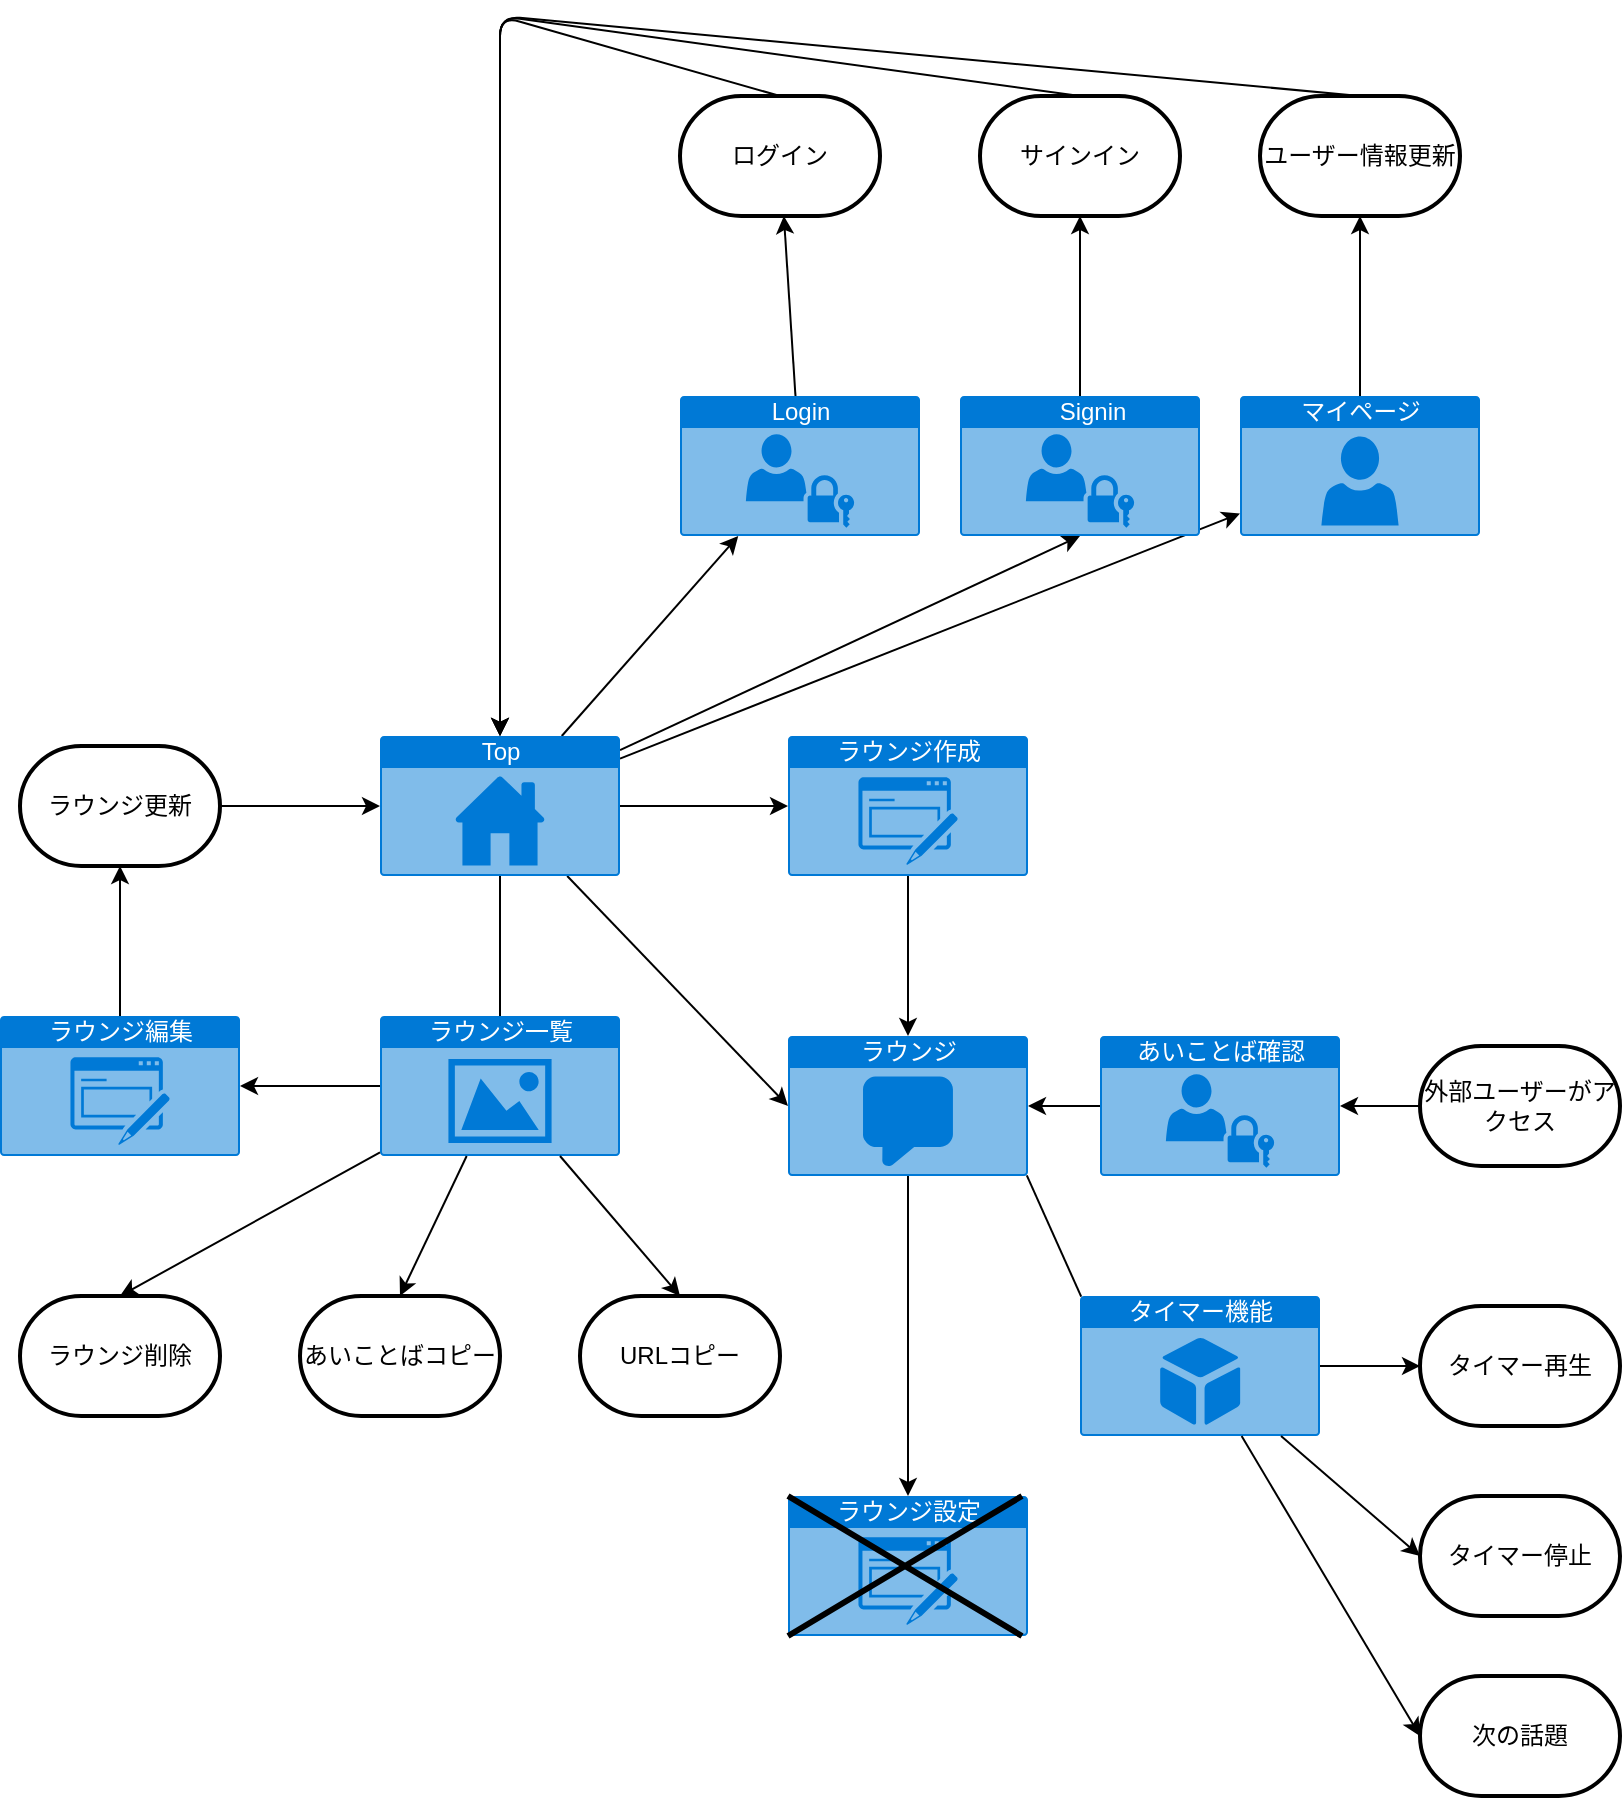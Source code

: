 <mxfile>
    <diagram id="PcQdKORbiFSHubAE3-JY" name="ページ1">
        <mxGraphModel dx="1290" dy="881" grid="1" gridSize="10" guides="1" tooltips="1" connect="1" arrows="1" fold="1" page="1" pageScale="1" pageWidth="827" pageHeight="1169" math="0" shadow="0">
            <root>
                <mxCell id="0"/>
                <mxCell id="1" parent="0"/>
                <mxCell id="9" value="" style="edgeStyle=none;html=1;entryX=0.5;entryY=1;entryDx=0;entryDy=0;entryPerimeter=0;" parent="1" source="2" target="12" edge="1">
                    <mxGeometry relative="1" as="geometry"/>
                </mxCell>
                <mxCell id="11" value="" style="edgeStyle=none;html=1;" parent="1" source="2" target="10" edge="1">
                    <mxGeometry relative="1" as="geometry"/>
                </mxCell>
                <mxCell id="13" value="" style="edgeStyle=none;html=1;" parent="1" source="2" target="8" edge="1">
                    <mxGeometry relative="1" as="geometry"/>
                </mxCell>
                <mxCell id="16" value="" style="edgeStyle=none;html=1;" parent="1" source="2" target="15" edge="1">
                    <mxGeometry relative="1" as="geometry"/>
                </mxCell>
                <mxCell id="29" value="" style="edgeStyle=none;html=1;entryX=0;entryY=0.5;entryDx=0;entryDy=0;entryPerimeter=0;" parent="1" source="2" target="19" edge="1">
                    <mxGeometry relative="1" as="geometry"/>
                </mxCell>
                <mxCell id="60" value="" style="edgeStyle=none;html=1;startArrow=none;startFill=0;endArrow=none;endFill=0;" parent="1" source="2" target="59" edge="1">
                    <mxGeometry relative="1" as="geometry"/>
                </mxCell>
                <mxCell id="2" value="Top" style="html=1;strokeColor=none;fillColor=#0079D6;labelPosition=center;verticalLabelPosition=middle;verticalAlign=top;align=center;fontSize=12;outlineConnect=0;spacingTop=-6;fontColor=#FFFFFF;sketch=0;shape=mxgraph.sitemap.home;" parent="1" vertex="1">
                    <mxGeometry x="199" y="400" width="120" height="70" as="geometry"/>
                </mxCell>
                <mxCell id="26" value="" style="edgeStyle=none;html=1;" parent="1" source="8" target="22" edge="1">
                    <mxGeometry relative="1" as="geometry"/>
                </mxCell>
                <mxCell id="8" value="Login" style="html=1;strokeColor=none;fillColor=#0079D6;labelPosition=center;verticalLabelPosition=middle;verticalAlign=top;align=center;fontSize=12;outlineConnect=0;spacingTop=-6;fontColor=#FFFFFF;sketch=0;shape=mxgraph.sitemap.login;" parent="1" vertex="1">
                    <mxGeometry x="349" y="230" width="120" height="70" as="geometry"/>
                </mxCell>
                <mxCell id="27" value="" style="edgeStyle=none;html=1;" parent="1" source="10" target="24" edge="1">
                    <mxGeometry relative="1" as="geometry"/>
                </mxCell>
                <mxCell id="10" value="マイページ" style="html=1;strokeColor=none;fillColor=#0079D6;labelPosition=center;verticalLabelPosition=middle;verticalAlign=top;align=center;fontSize=12;outlineConnect=0;spacingTop=-6;fontColor=#FFFFFF;sketch=0;shape=mxgraph.sitemap.profile;" parent="1" vertex="1">
                    <mxGeometry x="629" y="230" width="120" height="70" as="geometry"/>
                </mxCell>
                <mxCell id="25" value="" style="edgeStyle=none;html=1;" parent="1" source="12" target="23" edge="1">
                    <mxGeometry relative="1" as="geometry"/>
                </mxCell>
                <mxCell id="12" value="　Signin" style="html=1;strokeColor=none;fillColor=#0079D6;labelPosition=center;verticalLabelPosition=middle;verticalAlign=top;align=center;fontSize=12;outlineConnect=0;spacingTop=-6;fontColor=#FFFFFF;sketch=0;shape=mxgraph.sitemap.login;" parent="1" vertex="1">
                    <mxGeometry x="489" y="230" width="120" height="70" as="geometry"/>
                </mxCell>
                <mxCell id="18" value="" style="edgeStyle=none;html=1;entryX=0.5;entryY=0;entryDx=0;entryDy=0;entryPerimeter=0;" parent="1" source="15" target="19" edge="1">
                    <mxGeometry relative="1" as="geometry">
                        <mxPoint x="463" y="550" as="targetPoint"/>
                    </mxGeometry>
                </mxCell>
                <mxCell id="15" value="ラウンジ作成" style="html=1;strokeColor=none;fillColor=#0079D6;labelPosition=center;verticalLabelPosition=middle;verticalAlign=top;align=center;fontSize=12;outlineConnect=0;spacingTop=-6;fontColor=#FFFFFF;sketch=0;shape=mxgraph.sitemap.form;" parent="1" vertex="1">
                    <mxGeometry x="403" y="400" width="120" height="70" as="geometry"/>
                </mxCell>
                <mxCell id="21" value="" style="edgeStyle=none;html=1;" parent="1" source="19" target="20" edge="1">
                    <mxGeometry relative="1" as="geometry"/>
                </mxCell>
                <mxCell id="19" value="ラウンジ" style="html=1;strokeColor=none;fillColor=#0079D6;labelPosition=center;verticalLabelPosition=middle;verticalAlign=top;align=center;fontSize=12;outlineConnect=0;spacingTop=-6;fontColor=#FFFFFF;sketch=0;shape=mxgraph.sitemap.chat;" parent="1" vertex="1">
                    <mxGeometry x="403" y="550" width="120" height="70" as="geometry"/>
                </mxCell>
                <mxCell id="20" value="ラウンジ設定" style="html=1;strokeColor=none;fillColor=#0079D6;labelPosition=center;verticalLabelPosition=middle;verticalAlign=top;align=center;fontSize=12;outlineConnect=0;spacingTop=-6;fontColor=#FFFFFF;sketch=0;shape=mxgraph.sitemap.form;" parent="1" vertex="1">
                    <mxGeometry x="403" y="780" width="120" height="70" as="geometry"/>
                </mxCell>
                <mxCell id="22" value="ログイン" style="strokeWidth=2;html=1;shape=mxgraph.flowchart.terminator;whiteSpace=wrap;" parent="1" vertex="1">
                    <mxGeometry x="349" y="80" width="100" height="60" as="geometry"/>
                </mxCell>
                <mxCell id="23" value="サインイン" style="strokeWidth=2;html=1;shape=mxgraph.flowchart.terminator;whiteSpace=wrap;" parent="1" vertex="1">
                    <mxGeometry x="499" y="80" width="100" height="60" as="geometry"/>
                </mxCell>
                <mxCell id="24" value="ユーザー情報更新" style="strokeWidth=2;html=1;shape=mxgraph.flowchart.terminator;whiteSpace=wrap;" parent="1" vertex="1">
                    <mxGeometry x="639" y="80" width="100" height="60" as="geometry"/>
                </mxCell>
                <mxCell id="51" value="" style="edgeStyle=none;html=1;startArrow=none;startFill=0;" parent="1" source="30" target="50" edge="1">
                    <mxGeometry relative="1" as="geometry"/>
                </mxCell>
                <mxCell id="30" value="ラウンジ編集" style="html=1;strokeColor=none;fillColor=#0079D6;labelPosition=center;verticalLabelPosition=middle;verticalAlign=top;align=center;fontSize=12;outlineConnect=0;spacingTop=-6;fontColor=#FFFFFF;sketch=0;shape=mxgraph.sitemap.form;" parent="1" vertex="1">
                    <mxGeometry x="9" y="540" width="120" height="70" as="geometry"/>
                </mxCell>
                <mxCell id="36" value="" style="edgeStyle=none;html=1;" parent="1" source="33" target="35" edge="1">
                    <mxGeometry relative="1" as="geometry"/>
                </mxCell>
                <mxCell id="33" value="外部ユーザーがアクセス" style="strokeWidth=2;html=1;shape=mxgraph.flowchart.terminator;whiteSpace=wrap;" parent="1" vertex="1">
                    <mxGeometry x="719" y="555" width="100" height="60" as="geometry"/>
                </mxCell>
                <mxCell id="37" value="" style="edgeStyle=none;html=1;" parent="1" source="35" target="19" edge="1">
                    <mxGeometry relative="1" as="geometry"/>
                </mxCell>
                <mxCell id="35" value="あいことば確認" style="html=1;strokeColor=none;fillColor=#0079D6;labelPosition=center;verticalLabelPosition=middle;verticalAlign=top;align=center;fontSize=12;outlineConnect=0;spacingTop=-6;fontColor=#FFFFFF;sketch=0;shape=mxgraph.sitemap.login;" parent="1" vertex="1">
                    <mxGeometry x="559" y="550" width="120" height="70" as="geometry"/>
                </mxCell>
                <mxCell id="39" value="" style="endArrow=none;html=1;entryX=0.995;entryY=0.995;entryDx=0;entryDy=0;entryPerimeter=0;exitX=0.005;exitY=0.005;exitDx=0;exitDy=0;exitPerimeter=0;" parent="1" source="40" target="19" edge="1">
                    <mxGeometry width="50" height="50" relative="1" as="geometry">
                        <mxPoint x="579.6" y="700.35" as="sourcePoint"/>
                        <mxPoint x="739" y="510" as="targetPoint"/>
                    </mxGeometry>
                </mxCell>
                <mxCell id="56" value="" style="edgeStyle=none;html=1;startArrow=none;startFill=0;" parent="1" source="40" target="53" edge="1">
                    <mxGeometry relative="1" as="geometry"/>
                </mxCell>
                <mxCell id="40" value="タイマー機能" style="html=1;strokeColor=none;fillColor=#0079D6;labelPosition=center;verticalLabelPosition=middle;verticalAlign=top;align=center;fontSize=12;outlineConnect=0;spacingTop=-6;fontColor=#FFFFFF;sketch=0;shape=mxgraph.sitemap.products;" parent="1" vertex="1">
                    <mxGeometry x="549" y="680" width="120" height="70" as="geometry"/>
                </mxCell>
                <mxCell id="47" value="" style="endArrow=classic;html=1;exitX=0.5;exitY=0;exitDx=0;exitDy=0;exitPerimeter=0;entryX=0.5;entryY=0;entryDx=0;entryDy=0;entryPerimeter=0;" parent="1" source="22" target="2" edge="1">
                    <mxGeometry width="50" height="50" relative="1" as="geometry">
                        <mxPoint x="399" y="270" as="sourcePoint"/>
                        <mxPoint x="449" y="220" as="targetPoint"/>
                        <Array as="points">
                            <mxPoint x="259" y="40"/>
                        </Array>
                    </mxGeometry>
                </mxCell>
                <mxCell id="48" value="" style="endArrow=classic;html=1;exitX=0.5;exitY=0;exitDx=0;exitDy=0;exitPerimeter=0;entryX=0.5;entryY=0;entryDx=0;entryDy=0;entryPerimeter=0;" parent="1" source="23" target="2" edge="1">
                    <mxGeometry width="50" height="50" relative="1" as="geometry">
                        <mxPoint x="459" y="70" as="sourcePoint"/>
                        <mxPoint x="509" y="20" as="targetPoint"/>
                        <Array as="points">
                            <mxPoint x="259" y="40"/>
                        </Array>
                    </mxGeometry>
                </mxCell>
                <mxCell id="49" value="" style="endArrow=classic;html=1;exitX=0.5;exitY=0;exitDx=0;exitDy=0;exitPerimeter=0;" parent="1" source="24" edge="1">
                    <mxGeometry width="50" height="50" relative="1" as="geometry">
                        <mxPoint x="594" y="50" as="sourcePoint"/>
                        <mxPoint x="259" y="400" as="targetPoint"/>
                        <Array as="points">
                            <mxPoint x="259" y="40"/>
                        </Array>
                    </mxGeometry>
                </mxCell>
                <mxCell id="50" value="ラウンジ更新" style="strokeWidth=2;html=1;shape=mxgraph.flowchart.terminator;whiteSpace=wrap;" parent="1" vertex="1">
                    <mxGeometry x="19" y="405" width="100" height="60" as="geometry"/>
                </mxCell>
                <mxCell id="52" value="" style="endArrow=classic;html=1;entryX=0;entryY=0.5;entryDx=0;entryDy=0;entryPerimeter=0;exitX=1;exitY=0.5;exitDx=0;exitDy=0;exitPerimeter=0;" parent="1" source="50" target="2" edge="1">
                    <mxGeometry width="50" height="50" relative="1" as="geometry">
                        <mxPoint x="-1" y="440" as="sourcePoint"/>
                        <mxPoint x="199" y="480" as="targetPoint"/>
                        <Array as="points"/>
                    </mxGeometry>
                </mxCell>
                <mxCell id="53" value="タイマー再生" style="strokeWidth=2;html=1;shape=mxgraph.flowchart.terminator;whiteSpace=wrap;" parent="1" vertex="1">
                    <mxGeometry x="719" y="685" width="100" height="60" as="geometry"/>
                </mxCell>
                <mxCell id="54" value="タイマー停止" style="strokeWidth=2;html=1;shape=mxgraph.flowchart.terminator;whiteSpace=wrap;" parent="1" vertex="1">
                    <mxGeometry x="719" y="780" width="100" height="60" as="geometry"/>
                </mxCell>
                <mxCell id="55" value="次の話題" style="strokeWidth=2;html=1;shape=mxgraph.flowchart.terminator;whiteSpace=wrap;" parent="1" vertex="1">
                    <mxGeometry x="719" y="870" width="100" height="60" as="geometry"/>
                </mxCell>
                <mxCell id="57" value="" style="edgeStyle=none;html=1;startArrow=none;startFill=0;entryX=0;entryY=0.5;entryDx=0;entryDy=0;entryPerimeter=0;" parent="1" source="40" target="54" edge="1">
                    <mxGeometry relative="1" as="geometry"/>
                </mxCell>
                <mxCell id="58" value="" style="edgeStyle=none;html=1;startArrow=none;startFill=0;entryX=0;entryY=0.5;entryDx=0;entryDy=0;entryPerimeter=0;" parent="1" source="40" target="55" edge="1">
                    <mxGeometry relative="1" as="geometry"/>
                </mxCell>
                <mxCell id="59" value="ラウンジ一覧" style="html=1;strokeColor=none;fillColor=#0079D6;labelPosition=center;verticalLabelPosition=middle;verticalAlign=top;align=center;fontSize=12;outlineConnect=0;spacingTop=-6;fontColor=#FFFFFF;sketch=0;shape=mxgraph.sitemap.photo;" parent="1" vertex="1">
                    <mxGeometry x="199" y="540" width="120" height="70" as="geometry"/>
                </mxCell>
                <mxCell id="62" value="ラウンジ削除" style="strokeWidth=2;html=1;shape=mxgraph.flowchart.terminator;whiteSpace=wrap;" parent="1" vertex="1">
                    <mxGeometry x="19" y="680" width="100" height="60" as="geometry"/>
                </mxCell>
                <mxCell id="63" value="あいことばコピー" style="strokeWidth=2;html=1;shape=mxgraph.flowchart.terminator;whiteSpace=wrap;" parent="1" vertex="1">
                    <mxGeometry x="159" y="680" width="100" height="60" as="geometry"/>
                </mxCell>
                <mxCell id="64" value="URLコピー" style="strokeWidth=2;html=1;shape=mxgraph.flowchart.terminator;whiteSpace=wrap;" parent="1" vertex="1">
                    <mxGeometry x="299" y="680" width="100" height="60" as="geometry"/>
                </mxCell>
                <mxCell id="66" value="" style="endArrow=classic;html=1;" parent="1" source="59" target="30" edge="1">
                    <mxGeometry width="50" height="50" relative="1" as="geometry">
                        <mxPoint x="219" y="670" as="sourcePoint"/>
                        <mxPoint x="269" y="620" as="targetPoint"/>
                    </mxGeometry>
                </mxCell>
                <mxCell id="67" value="" style="endArrow=classic;html=1;entryX=0.5;entryY=0;entryDx=0;entryDy=0;entryPerimeter=0;" parent="1" source="59" target="64" edge="1">
                    <mxGeometry width="50" height="50" relative="1" as="geometry">
                        <mxPoint x="219" y="670" as="sourcePoint"/>
                        <mxPoint x="269" y="620" as="targetPoint"/>
                    </mxGeometry>
                </mxCell>
                <mxCell id="68" value="" style="endArrow=classic;html=1;entryX=0.5;entryY=0;entryDx=0;entryDy=0;entryPerimeter=0;" parent="1" source="59" target="63" edge="1">
                    <mxGeometry width="50" height="50" relative="1" as="geometry">
                        <mxPoint x="219" y="670" as="sourcePoint"/>
                        <mxPoint x="269" y="620" as="targetPoint"/>
                    </mxGeometry>
                </mxCell>
                <mxCell id="69" value="" style="endArrow=classic;html=1;entryX=0.5;entryY=0;entryDx=0;entryDy=0;entryPerimeter=0;" parent="1" source="59" target="62" edge="1">
                    <mxGeometry width="50" height="50" relative="1" as="geometry">
                        <mxPoint x="219" y="670" as="sourcePoint"/>
                        <mxPoint x="269" y="620" as="targetPoint"/>
                    </mxGeometry>
                </mxCell>
                <mxCell id="70" value="" style="shape=umlDestroy;whiteSpace=wrap;html=1;strokeWidth=3;" vertex="1" parent="1">
                    <mxGeometry x="403" y="780" width="117" height="70" as="geometry"/>
                </mxCell>
            </root>
        </mxGraphModel>
    </diagram>
</mxfile>